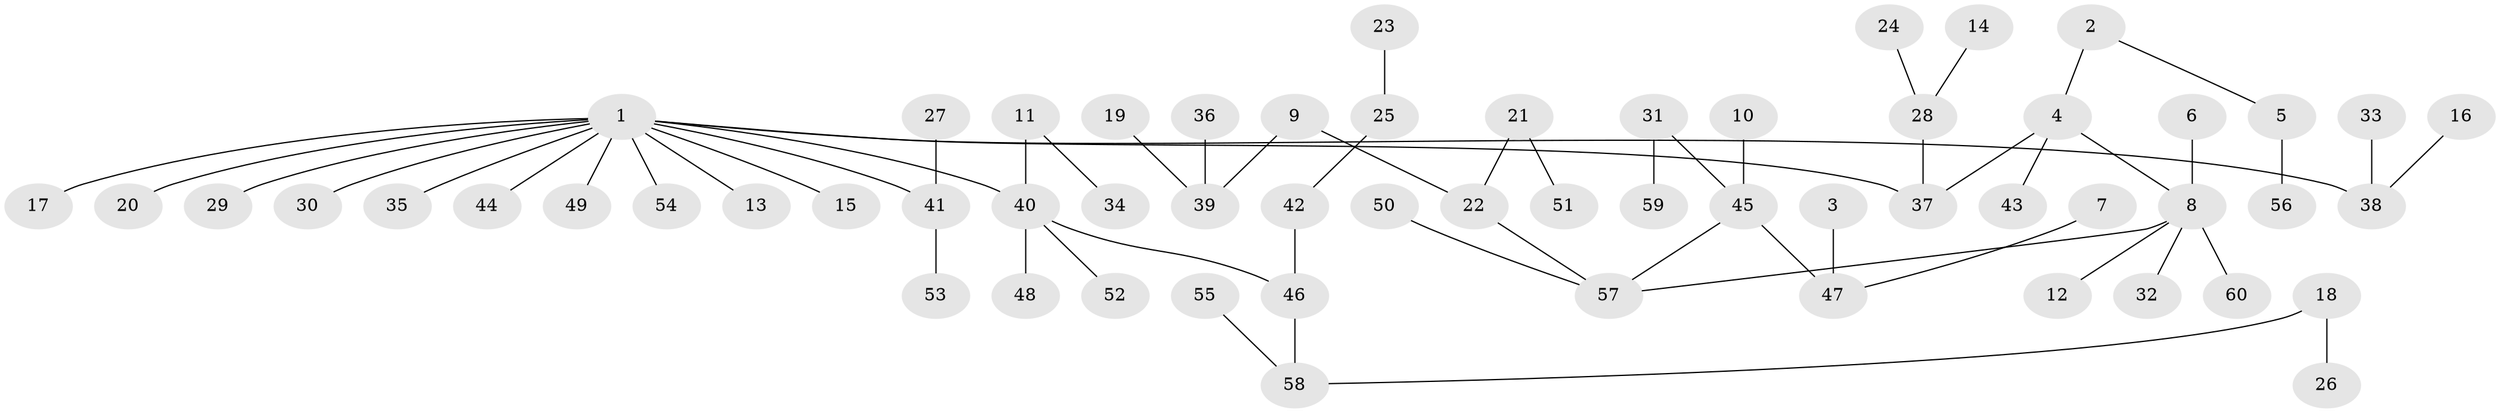 // original degree distribution, {5: 0.025, 11: 0.008333333333333333, 4: 0.1, 2: 0.25, 3: 0.125, 1: 0.49166666666666664}
// Generated by graph-tools (version 1.1) at 2025/26/03/09/25 03:26:29]
// undirected, 60 vertices, 59 edges
graph export_dot {
graph [start="1"]
  node [color=gray90,style=filled];
  1;
  2;
  3;
  4;
  5;
  6;
  7;
  8;
  9;
  10;
  11;
  12;
  13;
  14;
  15;
  16;
  17;
  18;
  19;
  20;
  21;
  22;
  23;
  24;
  25;
  26;
  27;
  28;
  29;
  30;
  31;
  32;
  33;
  34;
  35;
  36;
  37;
  38;
  39;
  40;
  41;
  42;
  43;
  44;
  45;
  46;
  47;
  48;
  49;
  50;
  51;
  52;
  53;
  54;
  55;
  56;
  57;
  58;
  59;
  60;
  1 -- 13 [weight=1.0];
  1 -- 15 [weight=1.0];
  1 -- 17 [weight=1.0];
  1 -- 20 [weight=1.0];
  1 -- 29 [weight=1.0];
  1 -- 30 [weight=1.0];
  1 -- 35 [weight=1.0];
  1 -- 37 [weight=1.0];
  1 -- 38 [weight=1.0];
  1 -- 40 [weight=1.0];
  1 -- 41 [weight=1.0];
  1 -- 44 [weight=1.0];
  1 -- 49 [weight=1.0];
  1 -- 54 [weight=1.0];
  2 -- 4 [weight=1.0];
  2 -- 5 [weight=1.0];
  3 -- 47 [weight=1.0];
  4 -- 8 [weight=1.0];
  4 -- 37 [weight=1.0];
  4 -- 43 [weight=1.0];
  5 -- 56 [weight=1.0];
  6 -- 8 [weight=1.0];
  7 -- 47 [weight=1.0];
  8 -- 12 [weight=1.0];
  8 -- 32 [weight=1.0];
  8 -- 57 [weight=1.0];
  8 -- 60 [weight=1.0];
  9 -- 22 [weight=1.0];
  9 -- 39 [weight=1.0];
  10 -- 45 [weight=1.0];
  11 -- 34 [weight=1.0];
  11 -- 40 [weight=1.0];
  14 -- 28 [weight=1.0];
  16 -- 38 [weight=1.0];
  18 -- 26 [weight=1.0];
  18 -- 58 [weight=1.0];
  19 -- 39 [weight=1.0];
  21 -- 22 [weight=1.0];
  21 -- 51 [weight=1.0];
  22 -- 57 [weight=1.0];
  23 -- 25 [weight=1.0];
  24 -- 28 [weight=1.0];
  25 -- 42 [weight=1.0];
  27 -- 41 [weight=1.0];
  28 -- 37 [weight=1.0];
  31 -- 45 [weight=1.0];
  31 -- 59 [weight=1.0];
  33 -- 38 [weight=1.0];
  36 -- 39 [weight=1.0];
  40 -- 46 [weight=1.0];
  40 -- 48 [weight=1.0];
  40 -- 52 [weight=1.0];
  41 -- 53 [weight=1.0];
  42 -- 46 [weight=1.0];
  45 -- 47 [weight=1.0];
  45 -- 57 [weight=1.0];
  46 -- 58 [weight=1.0];
  50 -- 57 [weight=1.0];
  55 -- 58 [weight=1.0];
}
